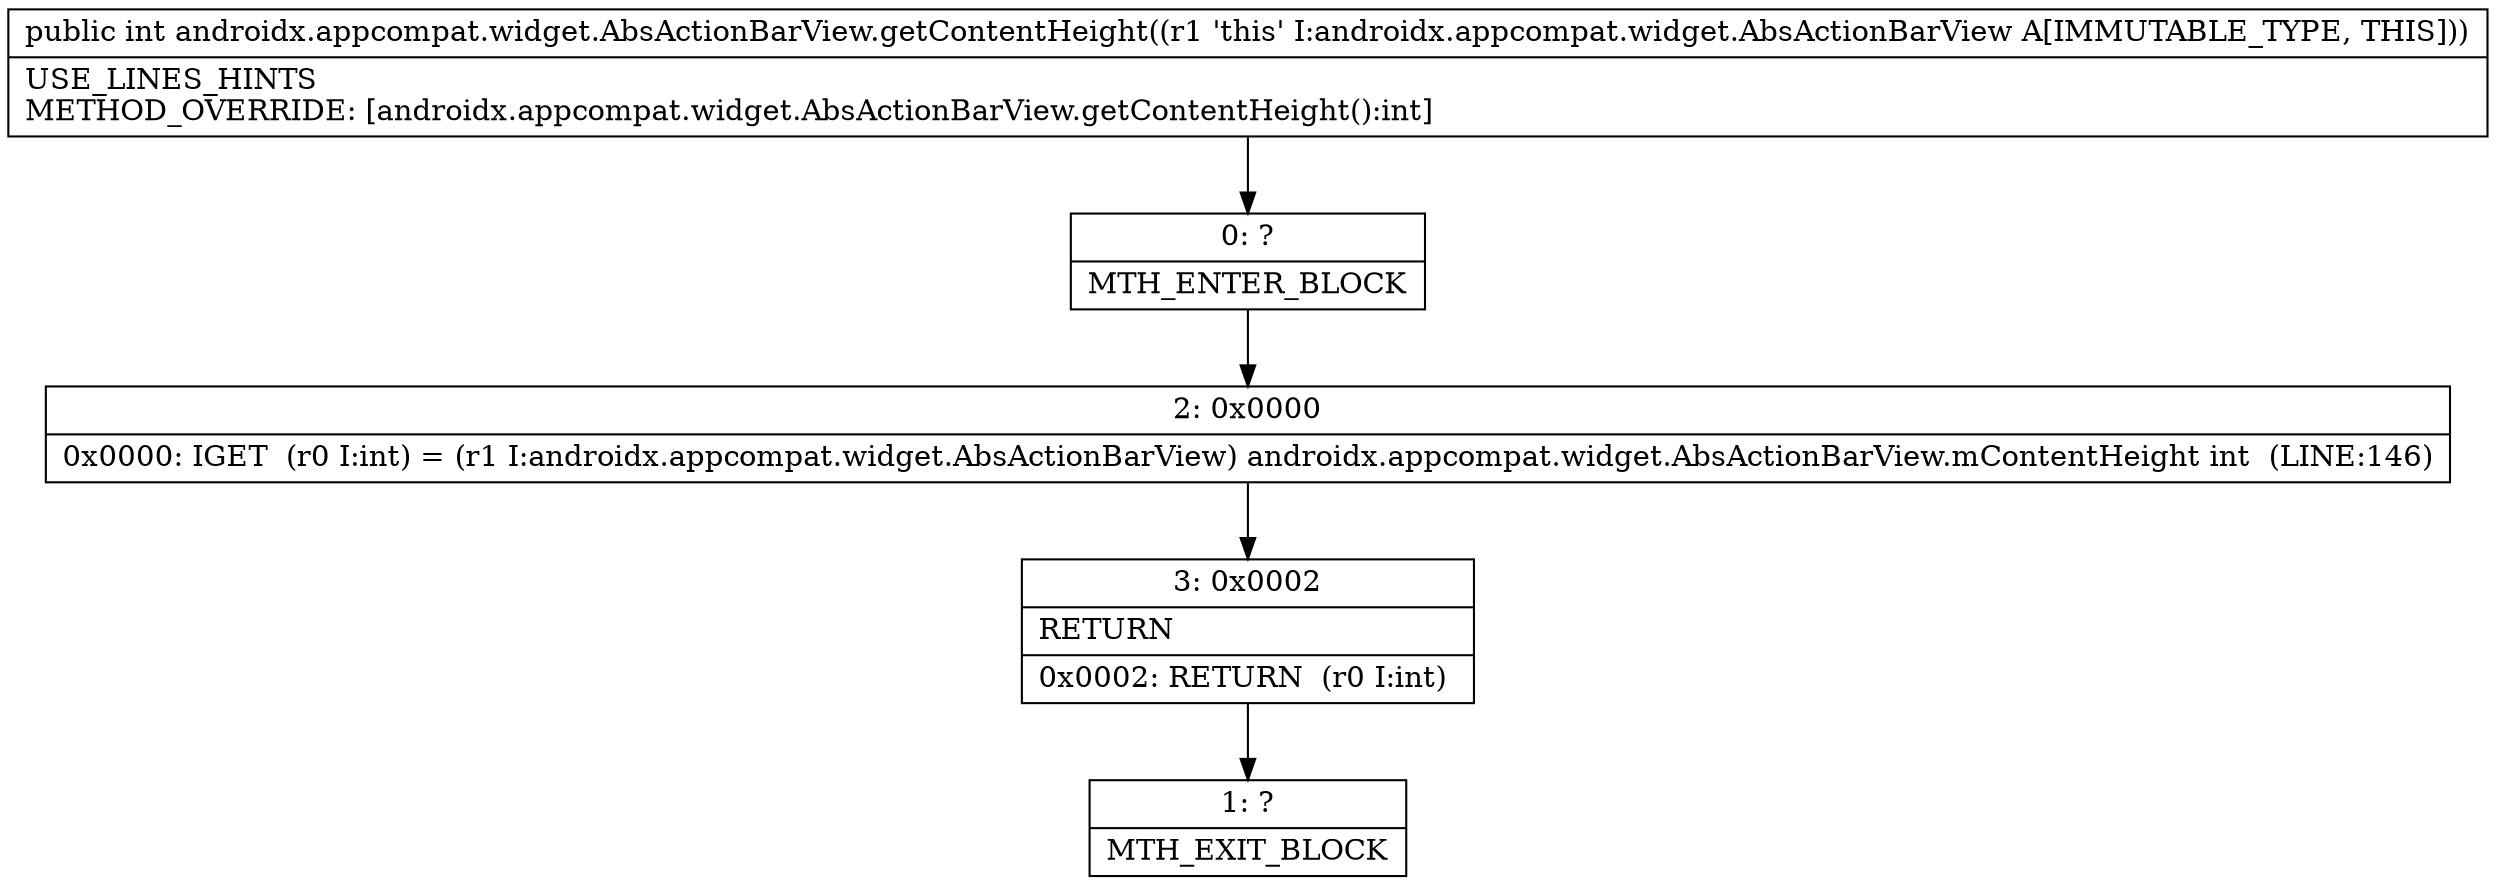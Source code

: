 digraph "CFG forandroidx.appcompat.widget.AbsActionBarView.getContentHeight()I" {
Node_0 [shape=record,label="{0\:\ ?|MTH_ENTER_BLOCK\l}"];
Node_2 [shape=record,label="{2\:\ 0x0000|0x0000: IGET  (r0 I:int) = (r1 I:androidx.appcompat.widget.AbsActionBarView) androidx.appcompat.widget.AbsActionBarView.mContentHeight int  (LINE:146)\l}"];
Node_3 [shape=record,label="{3\:\ 0x0002|RETURN\l|0x0002: RETURN  (r0 I:int) \l}"];
Node_1 [shape=record,label="{1\:\ ?|MTH_EXIT_BLOCK\l}"];
MethodNode[shape=record,label="{public int androidx.appcompat.widget.AbsActionBarView.getContentHeight((r1 'this' I:androidx.appcompat.widget.AbsActionBarView A[IMMUTABLE_TYPE, THIS]))  | USE_LINES_HINTS\lMETHOD_OVERRIDE: [androidx.appcompat.widget.AbsActionBarView.getContentHeight():int]\l}"];
MethodNode -> Node_0;Node_0 -> Node_2;
Node_2 -> Node_3;
Node_3 -> Node_1;
}


